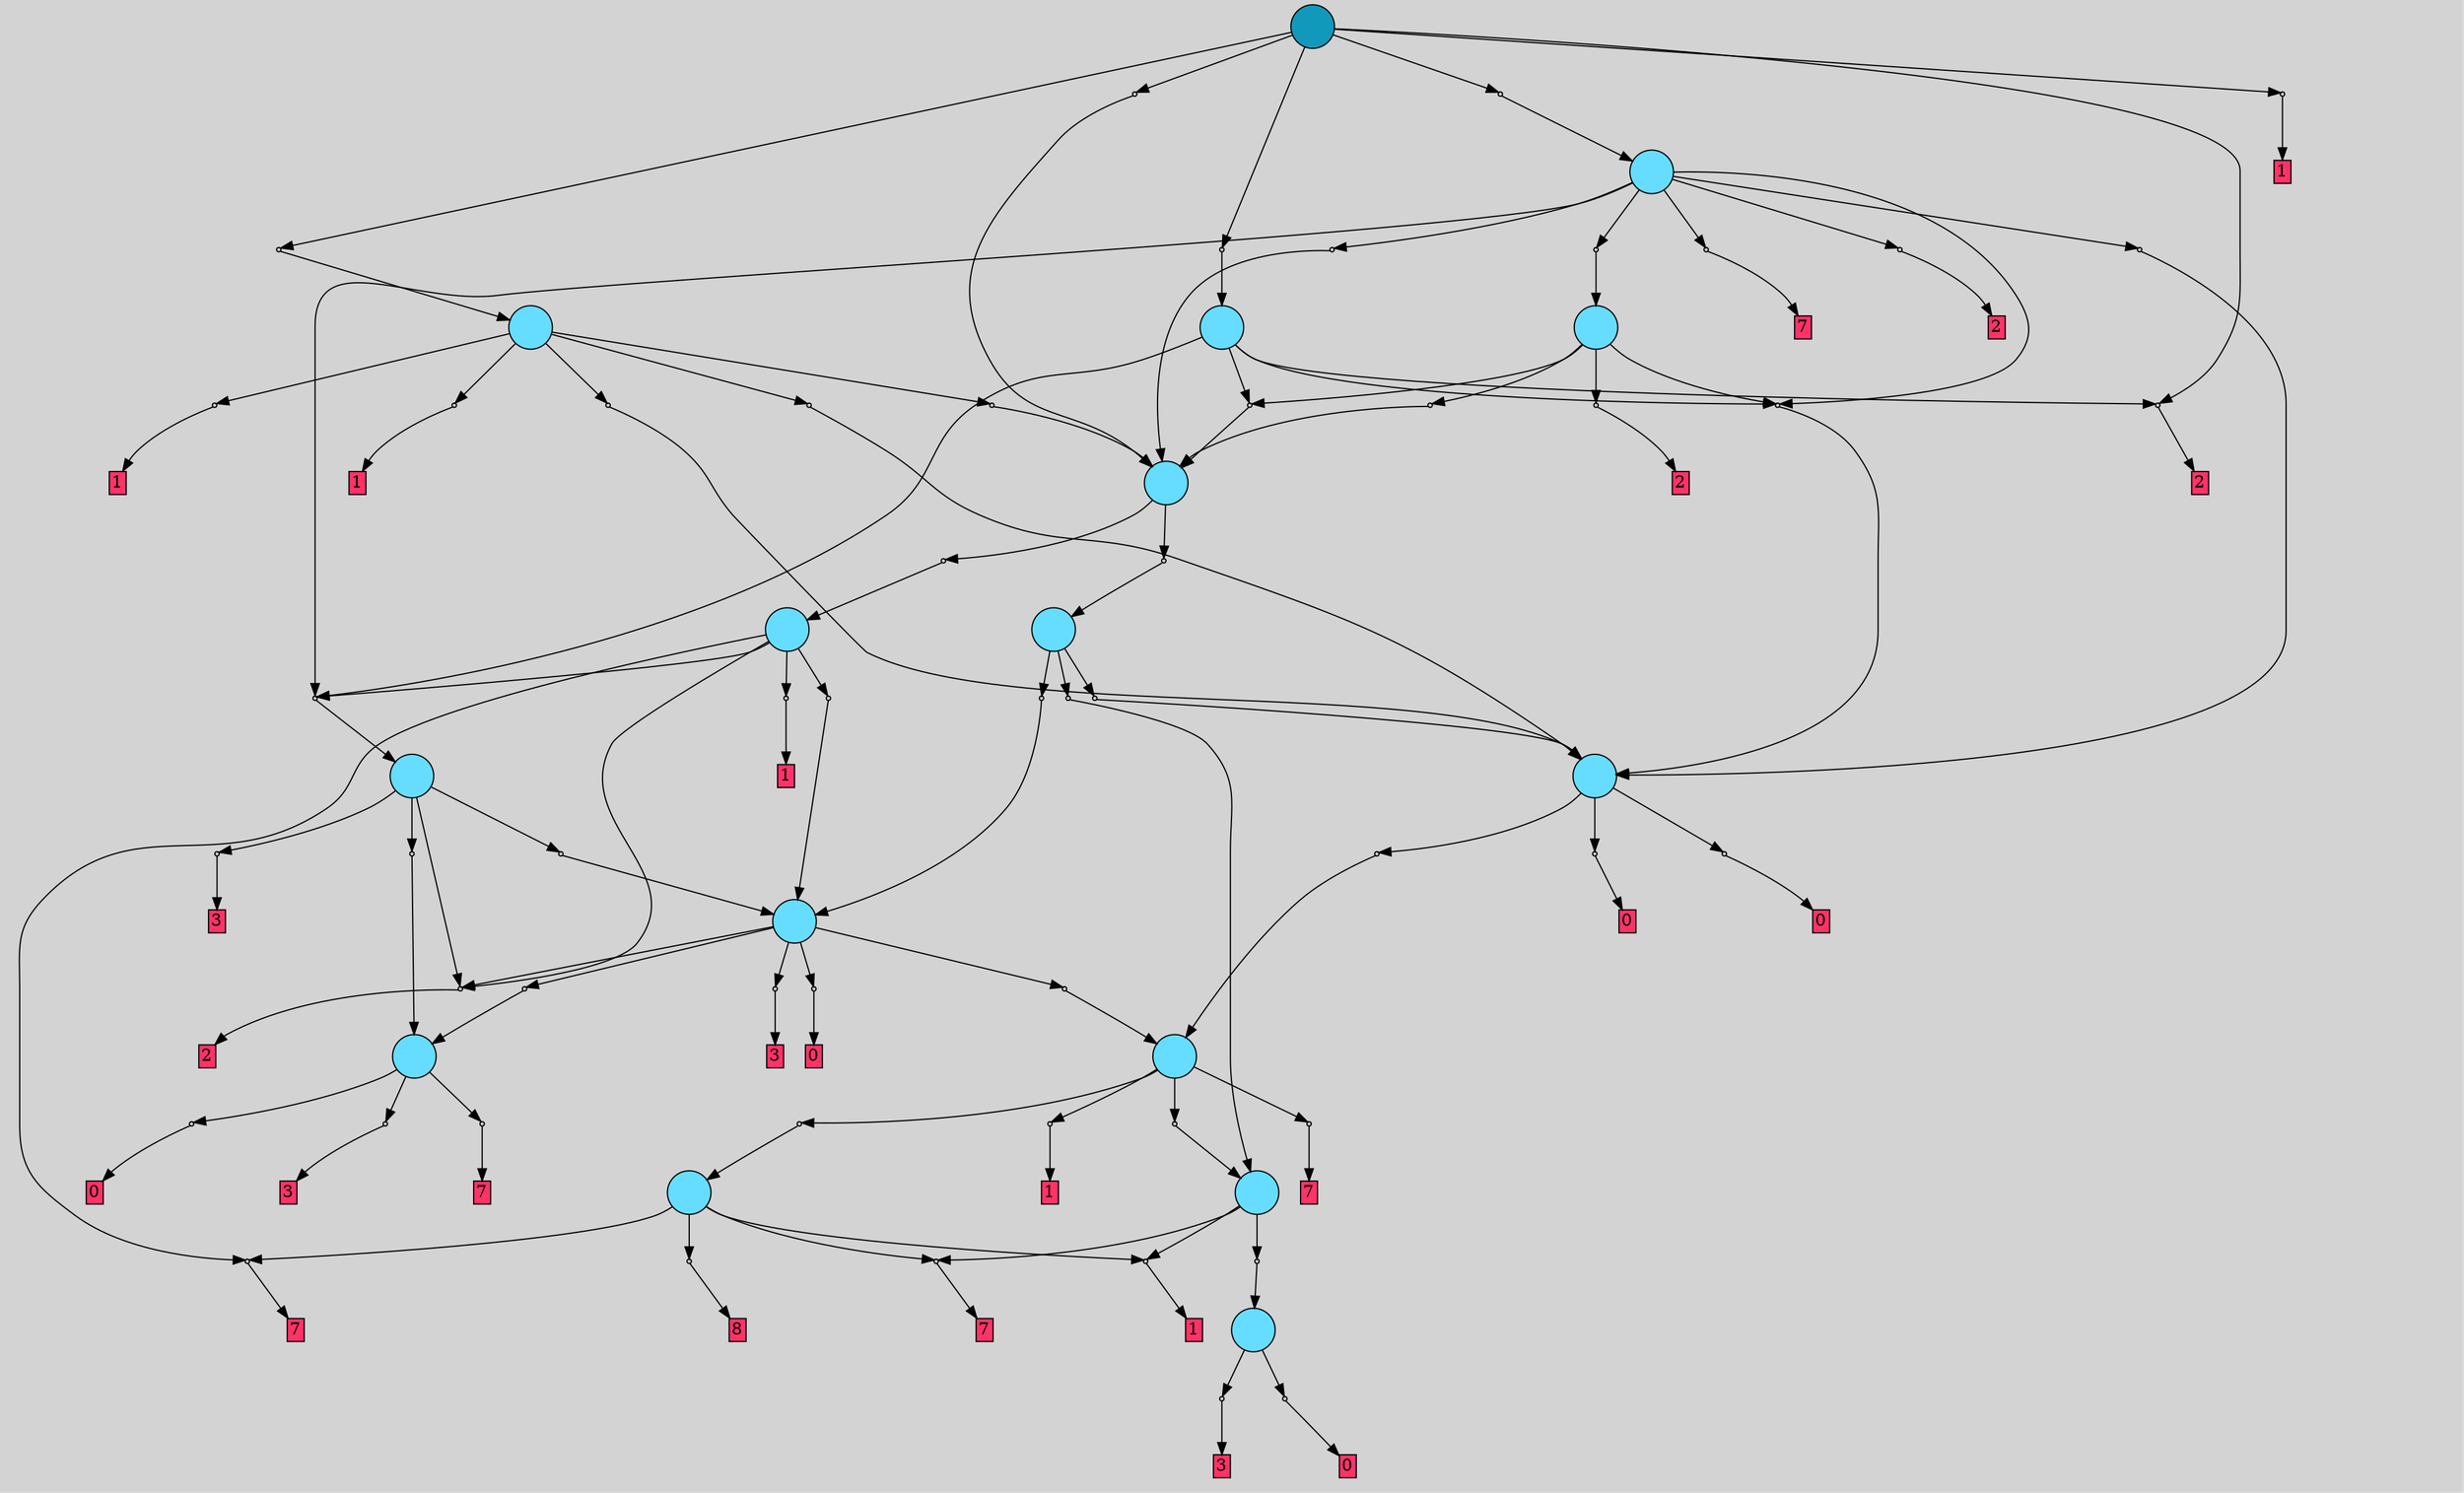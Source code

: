 // File exported with GEGELATI v1.3.1
// On the 2024-07-15 14:41:59
// With the File::TPGGraphDotExporter
digraph{
	graph[pad = "0.212, 0.055" bgcolor = lightgray]
	node[shape=circle style = filled label = ""]
		T0 [fillcolor="#66ddff"]
		T1 [fillcolor="#66ddff"]
		T2 [fillcolor="#66ddff"]
		T3 [fillcolor="#66ddff"]
		T4 [fillcolor="#66ddff"]
		T5 [fillcolor="#66ddff"]
		T6 [fillcolor="#66ddff"]
		T7 [fillcolor="#66ddff"]
		T8 [fillcolor="#66ddff"]
		T9 [fillcolor="#66ddff"]
		T10 [fillcolor="#66ddff"]
		T11 [fillcolor="#66ddff"]
		T12 [fillcolor="#66ddff"]
		T13 [fillcolor="#66ddff"]
		T14 [fillcolor="#66ddff"]
		T15 [fillcolor="#1199bb"]
		P0 [fillcolor="#cccccc" shape=point] //
		I0 [shape=box style=invis label="1|0&2|5#3|7&#92;n"]
		P0 -> I0[style=invis]
		A0 [fillcolor="#ff3366" shape=box margin=0.03 width=0 height=0 label="3"]
		T0 -> P0 -> A0
		P1 [fillcolor="#cccccc" shape=point] //
		I1 [shape=box style=invis label=""]
		P1 -> I1[style=invis]
		A1 [fillcolor="#ff3366" shape=box margin=0.03 width=0 height=0 label="0"]
		T0 -> P1 -> A1
		P2 [fillcolor="#cccccc" shape=point] //
		I2 [shape=box style=invis label="2|2&2|2#1|2&#92;n2|0&1|3#0|2&#92;n"]
		P2 -> I2[style=invis]
		T1 -> P2 -> T0
		P3 [fillcolor="#cccccc" shape=point] //
		I3 [shape=box style=invis label="2|0&1|1#3|0&#92;n"]
		P3 -> I3[style=invis]
		A2 [fillcolor="#ff3366" shape=box margin=0.03 width=0 height=0 label="7"]
		T1 -> P3 -> A2
		P4 [fillcolor="#cccccc" shape=point] //
		I4 [shape=box style=invis label="2|0&1|3#3|2&#92;n"]
		P4 -> I4[style=invis]
		A3 [fillcolor="#ff3366" shape=box margin=0.03 width=0 height=0 label="1"]
		T1 -> P4 -> A3
		P5 [fillcolor="#cccccc" shape=point] //
		I5 [shape=box style=invis label="3|0&4|2#2|6&#92;n"]
		P5 -> I5[style=invis]
		A4 [fillcolor="#ff3366" shape=box margin=0.03 width=0 height=0 label="7"]
		T2 -> P5 -> A4
		T2 -> P4
		T2 -> P3
		P6 [fillcolor="#cccccc" shape=point] //
		I6 [shape=box style=invis label="8|0&2|4#4|5&#92;n"]
		P6 -> I6[style=invis]
		A5 [fillcolor="#ff3366" shape=box margin=0.03 width=0 height=0 label="8"]
		T2 -> P6 -> A5
		P7 [fillcolor="#cccccc" shape=point] //
		I7 [shape=box style=invis label="0|0&2|3#2|7&#92;n"]
		P7 -> I7[style=invis]
		A6 [fillcolor="#ff3366" shape=box margin=0.03 width=0 height=0 label="1"]
		T3 -> P7 -> A6
		P8 [fillcolor="#cccccc" shape=point] //
		I8 [shape=box style=invis label="7|0&3|2#1|3&#92;n"]
		P8 -> I8[style=invis]
		T3 -> P8 -> T1
		P9 [fillcolor="#cccccc" shape=point] //
		I9 [shape=box style=invis label="2|0&1|1#4|7&#92;n"]
		P9 -> I9[style=invis]
		T3 -> P9 -> T2
		P10 [fillcolor="#cccccc" shape=point] //
		I10 [shape=box style=invis label="2|0&2|1#4|3&#92;n1|0&3|5#0|0&#92;n"]
		P10 -> I10[style=invis]
		A7 [fillcolor="#ff3366" shape=box margin=0.03 width=0 height=0 label="7"]
		T3 -> P10 -> A7
		P11 [fillcolor="#cccccc" shape=point] //
		I11 [shape=box style=invis label="2|0&2|1#4|3&#92;n1|0&3|5#0|0&#92;n"]
		P11 -> I11[style=invis]
		A8 [fillcolor="#ff3366" shape=box margin=0.03 width=0 height=0 label="7"]
		T4 -> P11 -> A8
		P12 [fillcolor="#cccccc" shape=point] //
		I12 [shape=box style=invis label="1|0&4|5#4|2&#92;n"]
		P12 -> I12[style=invis]
		A9 [fillcolor="#ff3366" shape=box margin=0.03 width=0 height=0 label="0"]
		T4 -> P12 -> A9
		P13 [fillcolor="#cccccc" shape=point] //
		I13 [shape=box style=invis label="3|0&2|5#0|3&#92;n"]
		P13 -> I13[style=invis]
		A10 [fillcolor="#ff3366" shape=box margin=0.03 width=0 height=0 label="3"]
		T4 -> P13 -> A10
		P14 [fillcolor="#cccccc" shape=point] //
		I14 [shape=box style=invis label="2|0&2|3#3|1&#92;n"]
		P14 -> I14[style=invis]
		A11 [fillcolor="#ff3366" shape=box margin=0.03 width=0 height=0 label="0"]
		T5 -> P14 -> A11
		P15 [fillcolor="#cccccc" shape=point] //
		I15 [shape=box style=invis label="8|0&1|3#2|1&#92;n"]
		P15 -> I15[style=invis]
		T5 -> P15 -> T3
		P16 [fillcolor="#cccccc" shape=point] //
		I16 [shape=box style=invis label="1|0&3|2#4|2&#92;n"]
		P16 -> I16[style=invis]
		A12 [fillcolor="#ff3366" shape=box margin=0.03 width=0 height=0 label="0"]
		T5 -> P16 -> A12
		P17 [fillcolor="#cccccc" shape=point] //
		I17 [shape=box style=invis label="8|0&1|3#2|1&#92;n"]
		P17 -> I17[style=invis]
		T6 -> P17 -> T3
		P18 [fillcolor="#cccccc" shape=point] //
		I18 [shape=box style=invis label="2|0&3|0#2|3&#92;n"]
		P18 -> I18[style=invis]
		A13 [fillcolor="#ff3366" shape=box margin=0.03 width=0 height=0 label="0"]
		T6 -> P18 -> A13
		P19 [fillcolor="#cccccc" shape=point] //
		I19 [shape=box style=invis label="1|0&4|2#4|0&#92;n"]
		P19 -> I19[style=invis]
		T6 -> P19 -> T4
		P20 [fillcolor="#cccccc" shape=point] //
		I20 [shape=box style=invis label="8|0&2|4#4|5&#92;n"]
		P20 -> I20[style=invis]
		A14 [fillcolor="#ff3366" shape=box margin=0.03 width=0 height=0 label="2"]
		T6 -> P20 -> A14
		P21 [fillcolor="#cccccc" shape=point] //
		I21 [shape=box style=invis label="3|0&2|5#0|3&#92;n"]
		P21 -> I21[style=invis]
		A15 [fillcolor="#ff3366" shape=box margin=0.03 width=0 height=0 label="3"]
		T6 -> P21 -> A15
		P22 [fillcolor="#cccccc" shape=point] //
		I22 [shape=box style=invis label="1|0&3|2#2|2&#92;n"]
		P22 -> I22[style=invis]
		T7 -> P22 -> T5
		P23 [fillcolor="#cccccc" shape=point] //
		I23 [shape=box style=invis label="2|5&1|5#1|5&#92;n2|0&2|1#4|3&#92;n1|0&0|5#0|0&#92;n"]
		P23 -> I23[style=invis]
		T7 -> P23 -> T6
		P24 [fillcolor="#cccccc" shape=point] //
		I24 [shape=box style=invis label="1|0&1|1#4|5&#92;n"]
		P24 -> I24[style=invis]
		T7 -> P24 -> T1
		P25 [fillcolor="#cccccc" shape=point] //
		I25 [shape=box style=invis label="8|0&2|5#4|2&#92;n"]
		P25 -> I25[style=invis]
		A16 [fillcolor="#ff3366" shape=box margin=0.03 width=0 height=0 label="3"]
		T8 -> P25 -> A16
		P26 [fillcolor="#cccccc" shape=point] //
		I26 [shape=box style=invis label="2|0&2|1#4|3&#92;n"]
		P26 -> I26[style=invis]
		T8 -> P26 -> T6
		T8 -> P20
		P27 [fillcolor="#cccccc" shape=point] //
		I27 [shape=box style=invis label="1|0&4|2#4|2&#92;n"]
		P27 -> I27[style=invis]
		T8 -> P27 -> T4
		P28 [fillcolor="#cccccc" shape=point] //
		I28 [shape=box style=invis label="2|5&1|5#1|5&#92;n1|0&0|5#0|0&#92;n"]
		P28 -> I28[style=invis]
		T9 -> P28 -> T6
		T9 -> P20
		P29 [fillcolor="#cccccc" shape=point] //
		I29 [shape=box style=invis label="2|0&1|3#3|2&#92;n"]
		P29 -> I29[style=invis]
		A17 [fillcolor="#ff3366" shape=box margin=0.03 width=0 height=0 label="1"]
		T9 -> P29 -> A17
		T9 -> P5
		P30 [fillcolor="#cccccc" shape=point] //
		I30 [shape=box style=invis label="3|0&2|5#0|3&#92;n"]
		P30 -> I30[style=invis]
		T9 -> P30 -> T8
		P31 [fillcolor="#cccccc" shape=point] //
		I31 [shape=box style=invis label="8|0&4|6#1|6&#92;n"]
		P31 -> I31[style=invis]
		T10 -> P31 -> T9
		P32 [fillcolor="#cccccc" shape=point] //
		I32 [shape=box style=invis label="7|4&0|3#4|0&#92;n3|0&0|4#2|1&#92;n"]
		P32 -> I32[style=invis]
		T10 -> P32 -> T7
		P33 [fillcolor="#cccccc" shape=point] //
		I33 [shape=box style=invis label="2|0&2|6#2|5&#92;n"]
		P33 -> I33[style=invis]
		A18 [fillcolor="#ff3366" shape=box margin=0.03 width=0 height=0 label="2"]
		T11 -> P33 -> A18
		P34 [fillcolor="#cccccc" shape=point] //
		I34 [shape=box style=invis label="2|0&2|1#4|0&#92;n"]
		P34 -> I34[style=invis]
		T11 -> P34 -> T10
		P35 [fillcolor="#cccccc" shape=point] //
		I35 [shape=box style=invis label="1|0&3|2#4|2&#92;n"]
		P35 -> I35[style=invis]
		T11 -> P35 -> T5
		P36 [fillcolor="#cccccc" shape=point] //
		I36 [shape=box style=invis label="8|0&1|4#4|1&#92;n"]
		P36 -> I36[style=invis]
		T11 -> P36 -> T10
		T12 -> P30
		P37 [fillcolor="#cccccc" shape=point] //
		I37 [shape=box style=invis label="2|0&2|1#4|3&#92;n"]
		P37 -> I37[style=invis]
		T12 -> P37 -> T10
		P38 [fillcolor="#cccccc" shape=point] //
		I38 [shape=box style=invis label="4|2&2|0#3|6&#92;n8|0&0|2#0|7&#92;n"]
		P38 -> I38[style=invis]
		T12 -> P38 -> T11
		P39 [fillcolor="#cccccc" shape=point] //
		I39 [shape=box style=invis label="3|0&1|1#3|0&#92;n"]
		P39 -> I39[style=invis]
		A19 [fillcolor="#ff3366" shape=box margin=0.03 width=0 height=0 label="7"]
		T12 -> P39 -> A19
		P40 [fillcolor="#cccccc" shape=point] //
		I40 [shape=box style=invis label="8|3&2|4#4|5&#92;n7|4&0|3#4|7&#92;n3|0&1|3#0|4&#92;n"]
		P40 -> I40[style=invis]
		A20 [fillcolor="#ff3366" shape=box margin=0.03 width=0 height=0 label="2"]
		T12 -> P40 -> A20
		T12 -> P35
		P41 [fillcolor="#cccccc" shape=point] //
		I41 [shape=box style=invis label="1|0&3|1#4|2&#92;n"]
		P41 -> I41[style=invis]
		T12 -> P41 -> T5
		T13 -> P30
		T13 -> P35
		P42 [fillcolor="#cccccc" shape=point] //
		I42 [shape=box style=invis label="8|3&2|4#4|5&#92;n7|4&0|3#4|7&#92;n3|0&1|3#0|4&#92;n"]
		P42 -> I42[style=invis]
		A21 [fillcolor="#ff3366" shape=box margin=0.03 width=0 height=0 label="2"]
		T13 -> P42 -> A21
		T13 -> P34
		P43 [fillcolor="#cccccc" shape=point] //
		I43 [shape=box style=invis label="8|5&2|4#1|1&#92;n2|0&2|1#4|3&#92;n1|0&0|5#0|0&#92;n"]
		P43 -> I43[style=invis]
		T14 -> P43 -> T10
		P44 [fillcolor="#cccccc" shape=point] //
		I44 [shape=box style=invis label="0|0&3|7#3|6&#92;n"]
		P44 -> I44[style=invis]
		T14 -> P44 -> T5
		P45 [fillcolor="#cccccc" shape=point] //
		I45 [shape=box style=invis label="3|0&2|5#1|3&#92;n"]
		P45 -> I45[style=invis]
		T14 -> P45 -> T5
		P46 [fillcolor="#cccccc" shape=point] //
		I46 [shape=box style=invis label="5|0&1|7#0|2&#92;n"]
		P46 -> I46[style=invis]
		A22 [fillcolor="#ff3366" shape=box margin=0.03 width=0 height=0 label="1"]
		T14 -> P46 -> A22
		P47 [fillcolor="#cccccc" shape=point] //
		I47 [shape=box style=invis label="5|0&3|4#3|4&#92;n"]
		P47 -> I47[style=invis]
		A23 [fillcolor="#ff3366" shape=box margin=0.03 width=0 height=0 label="1"]
		T14 -> P47 -> A23
		P48 [fillcolor="#cccccc" shape=point] //
		I48 [shape=box style=invis label="8|5&2|4#1|1&#92;n2|0&2|1#4|3&#92;n1|0&0|5#0|0&#92;n"]
		P48 -> I48[style=invis]
		T15 -> P48 -> T10
		P49 [fillcolor="#cccccc" shape=point] //
		I49 [shape=box style=invis label="4|2&2|0#3|6&#92;n3|0&0|2#0|7&#92;n"]
		P49 -> I49[style=invis]
		T15 -> P49 -> T12
		P50 [fillcolor="#cccccc" shape=point] //
		I50 [shape=box style=invis label="1|0&3|1#4|2&#92;n"]
		P50 -> I50[style=invis]
		T15 -> P50 -> T14
		P51 [fillcolor="#cccccc" shape=point] //
		I51 [shape=box style=invis label="2|0&1|3#3|2&#92;n"]
		P51 -> I51[style=invis]
		A24 [fillcolor="#ff3366" shape=box margin=0.03 width=0 height=0 label="1"]
		T15 -> P51 -> A24
		P52 [fillcolor="#cccccc" shape=point] //
		I52 [shape=box style=invis label="0|3&4|3#4|6&#92;n2|0&4|6#0|3&#92;n"]
		P52 -> I52[style=invis]
		T15 -> P52 -> T13
		T15 -> P42
		{ rank= same T15 }
}
